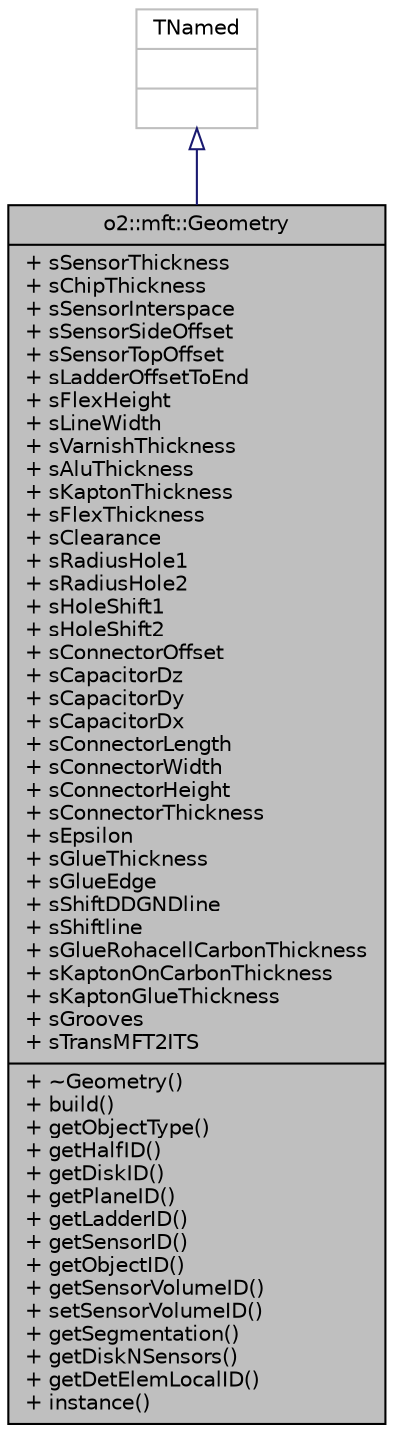 digraph "o2::mft::Geometry"
{
 // INTERACTIVE_SVG=YES
  bgcolor="transparent";
  edge [fontname="Helvetica",fontsize="10",labelfontname="Helvetica",labelfontsize="10"];
  node [fontname="Helvetica",fontsize="10",shape=record];
  Node0 [label="{o2::mft::Geometry\n|+ sSensorThickness\l+ sChipThickness\l+ sSensorInterspace\l+ sSensorSideOffset\l+ sSensorTopOffset\l+ sLadderOffsetToEnd\l+ sFlexHeight\l+ sLineWidth\l+ sVarnishThickness\l+ sAluThickness\l+ sKaptonThickness\l+ sFlexThickness\l+ sClearance\l+ sRadiusHole1\l+ sRadiusHole2\l+ sHoleShift1\l+ sHoleShift2\l+ sConnectorOffset\l+ sCapacitorDz\l+ sCapacitorDy\l+ sCapacitorDx\l+ sConnectorLength\l+ sConnectorWidth\l+ sConnectorHeight\l+ sConnectorThickness\l+ sEpsilon\l+ sGlueThickness\l+ sGlueEdge\l+ sShiftDDGNDline\l+ sShiftline\l+ sGlueRohacellCarbonThickness\l+ sKaptonOnCarbonThickness\l+ sKaptonGlueThickness\l+ sGrooves\l+ sTransMFT2ITS\l|+ ~Geometry()\l+ build()\l+ getObjectType()\l+ getHalfID()\l+ getDiskID()\l+ getPlaneID()\l+ getLadderID()\l+ getSensorID()\l+ getObjectID()\l+ getSensorVolumeID()\l+ setSensorVolumeID()\l+ getSegmentation()\l+ getDiskNSensors()\l+ getDetElemLocalID()\l+ instance()\l}",height=0.2,width=0.4,color="black", fillcolor="grey75", style="filled", fontcolor="black"];
  Node1 -> Node0 [dir="back",color="midnightblue",fontsize="10",style="solid",arrowtail="onormal",fontname="Helvetica"];
  Node1 [label="{TNamed\n||}",height=0.2,width=0.4,color="grey75"];
}

